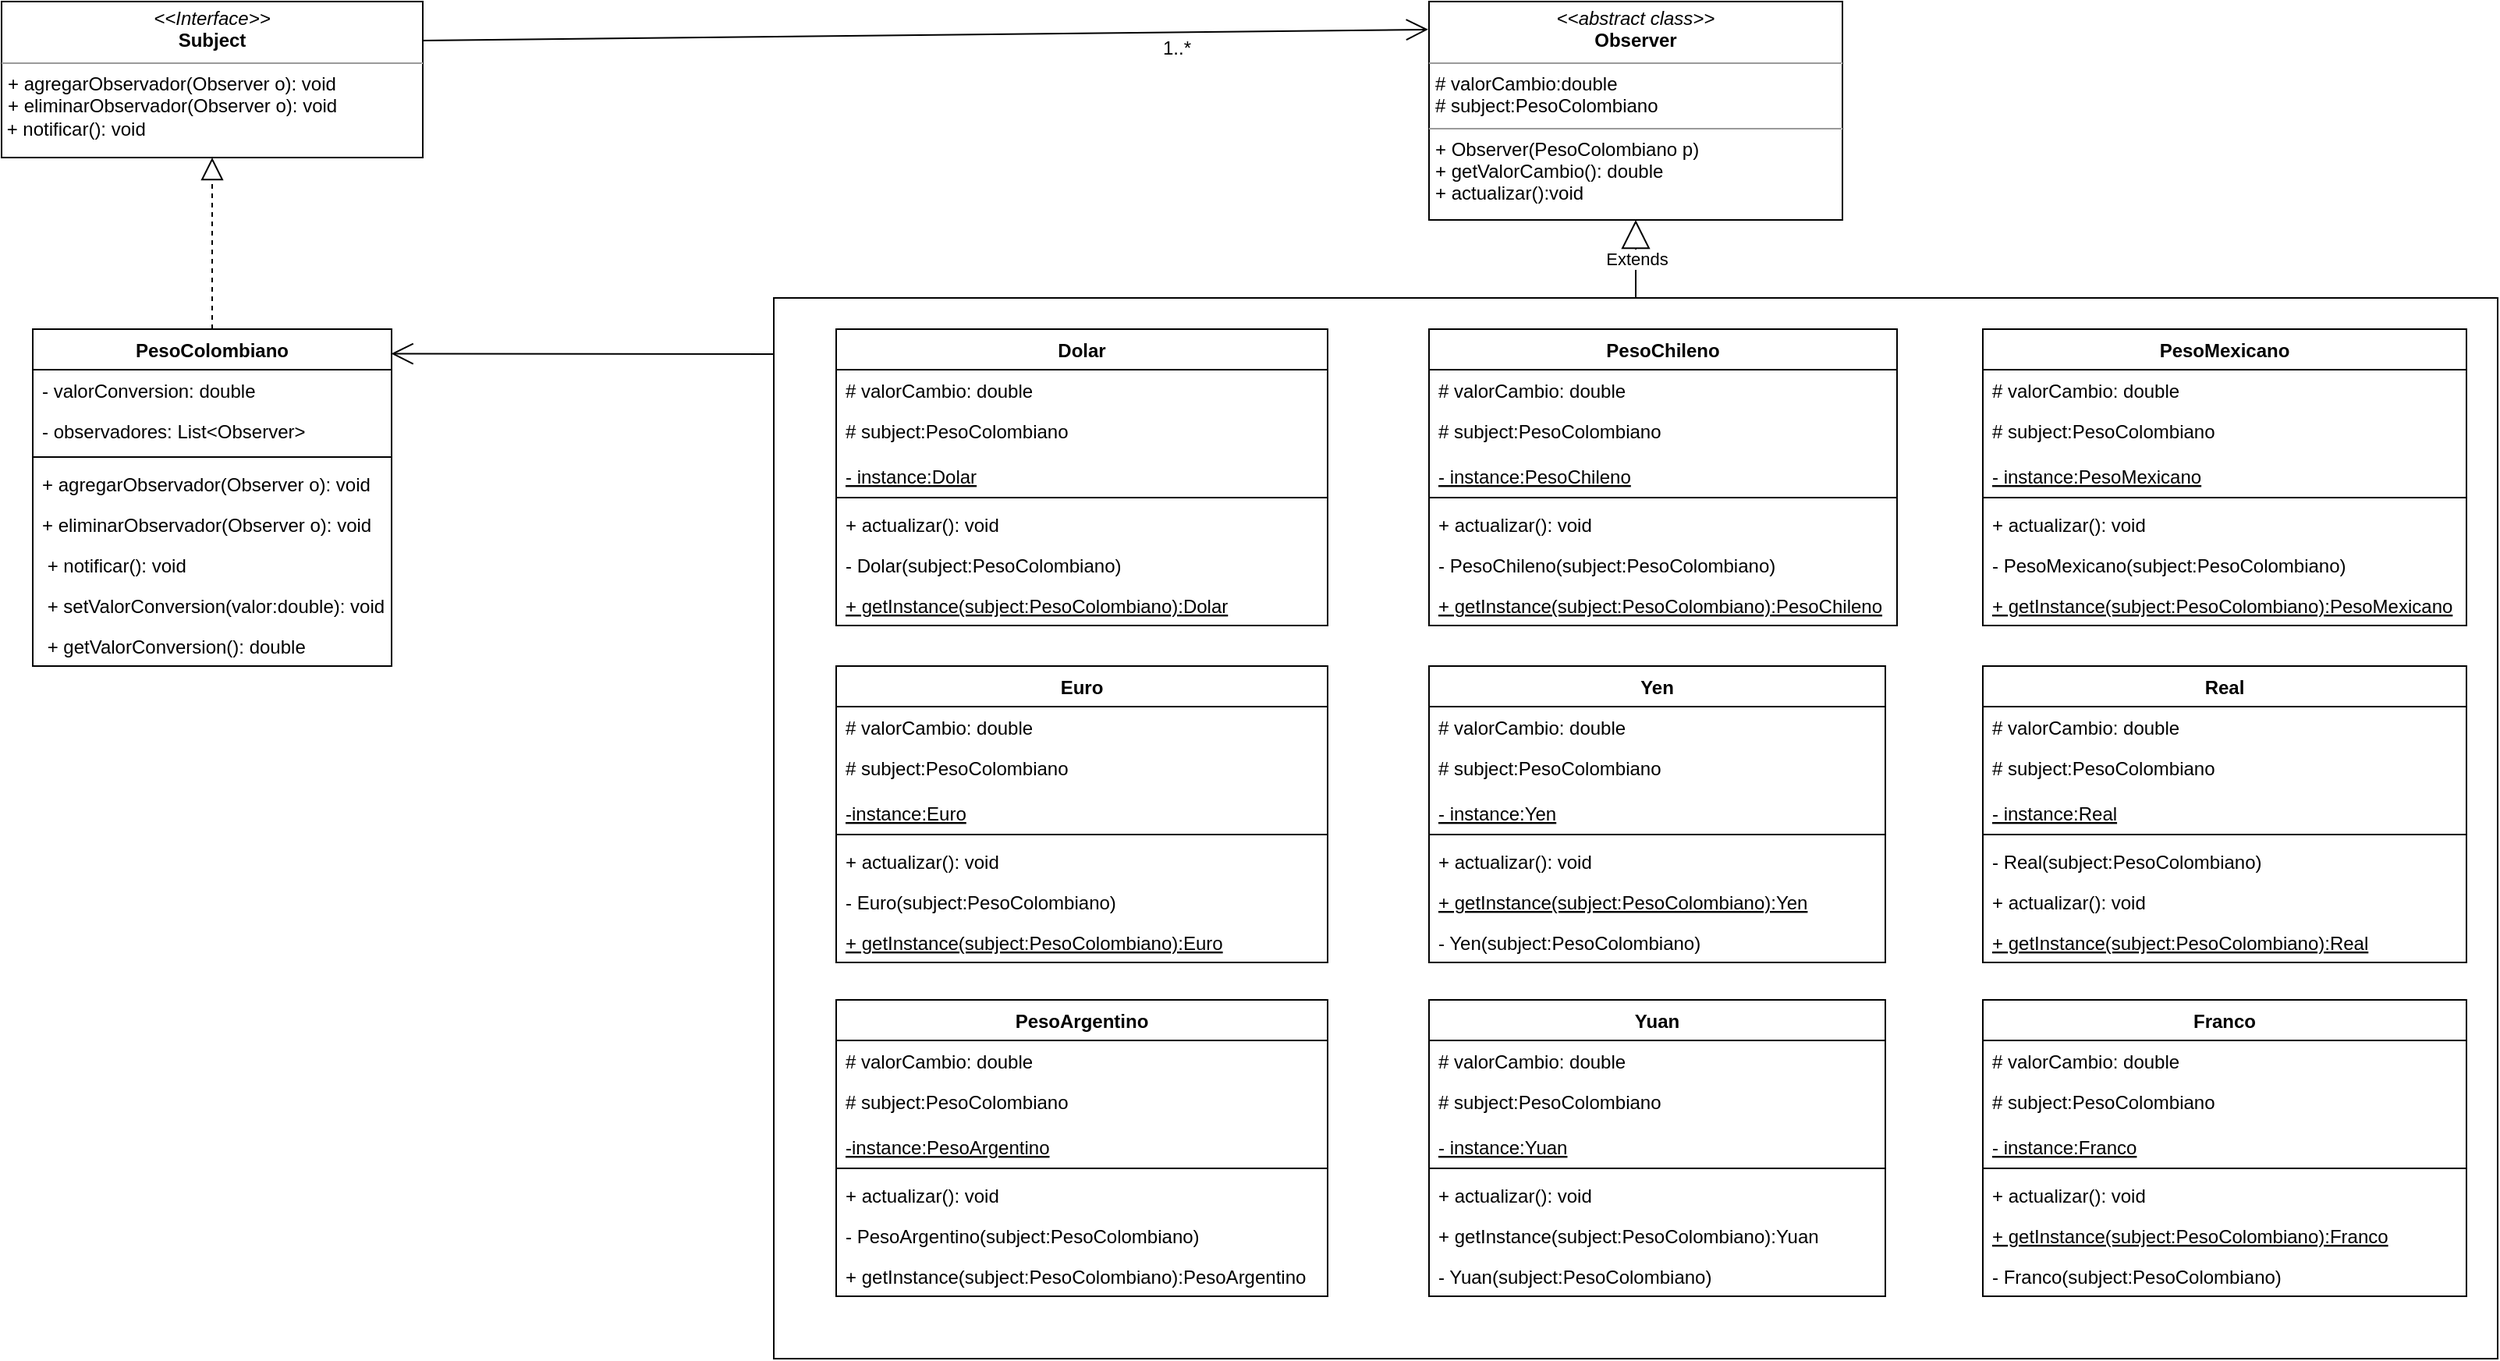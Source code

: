 <mxfile version="13.6.2" type="device"><diagram id="axIm2fhjKPU4gUtYQcjT" name="Patrón"><mxGraphModel dx="1240" dy="706" grid="1" gridSize="10" guides="1" tooltips="1" connect="1" arrows="1" fold="1" page="1" pageScale="1" pageWidth="1920" pageHeight="1200" math="0" shadow="0"><root><mxCell id="0"/><mxCell id="1" parent="0"/><mxCell id="aI1DbJLq6K8U5gjsbc4e-71" value="" style="rounded=0;whiteSpace=wrap;html=1;fontStyle=1" vertex="1" parent="1"><mxGeometry x="685" y="210" width="1105" height="680" as="geometry"/></mxCell><mxCell id="aI1DbJLq6K8U5gjsbc4e-46" value="&lt;p style=&quot;margin: 0px ; margin-top: 4px ; text-align: center&quot;&gt;&lt;i&gt;&amp;lt;&amp;lt;Interface&amp;gt;&amp;gt;&lt;/i&gt;&lt;br&gt;&lt;b&gt;Subject&lt;/b&gt;&lt;/p&gt;&lt;hr size=&quot;1&quot;&gt;&lt;p style=&quot;margin: 0px ; margin-left: 4px&quot;&gt;+ agregarObservador(Observer o): void&lt;br&gt;+ eliminarObservador(Observer o): void&lt;/p&gt;&amp;nbsp;+ notificar(): void" style="verticalAlign=top;align=left;overflow=fill;fontSize=12;fontFamily=Helvetica;html=1;" vertex="1" parent="1"><mxGeometry x="190" y="20" width="270" height="100" as="geometry"/></mxCell><mxCell id="aI1DbJLq6K8U5gjsbc4e-52" value="&lt;p style=&quot;margin: 4px 0px 0px ; text-align: center&quot;&gt;&lt;i&gt;&amp;lt;&amp;lt;abstract class&amp;gt;&amp;gt;&lt;/i&gt;&lt;br&gt;&lt;b&gt;Observer&lt;/b&gt;&lt;/p&gt;&lt;hr size=&quot;1&quot;&gt;&lt;p style=&quot;margin: 0px 0px 0px 4px&quot;&gt;&lt;span&gt;# valorCambio:double&lt;/span&gt;&lt;/p&gt;&lt;p style=&quot;margin: 0px 0px 0px 4px&quot;&gt;# subject:PesoColombiano&lt;/p&gt;&lt;hr size=&quot;1&quot;&gt;&lt;p style=&quot;margin: 0px 0px 0px 4px&quot;&gt;+ Observer(PesoColombiano p)&lt;br&gt;+ getValorCambio(): double&lt;/p&gt;&lt;p style=&quot;margin: 0px 0px 0px 4px&quot;&gt;+ actualizar():void&lt;/p&gt;" style="verticalAlign=top;align=left;overflow=fill;fontSize=12;fontFamily=Helvetica;html=1;" vertex="1" parent="1"><mxGeometry x="1105" y="20" width="265" height="140" as="geometry"/></mxCell><mxCell id="aI1DbJLq6K8U5gjsbc4e-69" value="" style="endArrow=block;dashed=1;endFill=0;endSize=12;html=1;exitX=0.5;exitY=0;exitDx=0;exitDy=0;entryX=0.5;entryY=1;entryDx=0;entryDy=0;" edge="1" parent="1" source="aI1DbJLq6K8U5gjsbc4e-58" target="aI1DbJLq6K8U5gjsbc4e-46"><mxGeometry width="160" relative="1" as="geometry"><mxPoint x="680" y="350" as="sourcePoint"/><mxPoint x="840" y="350" as="targetPoint"/></mxGeometry></mxCell><mxCell id="aI1DbJLq6K8U5gjsbc4e-6" value="Dolar" style="swimlane;fontStyle=1;align=center;verticalAlign=top;childLayout=stackLayout;horizontal=1;startSize=26;horizontalStack=0;resizeParent=1;resizeParentMax=0;resizeLast=0;collapsible=1;marginBottom=0;" vertex="1" parent="1"><mxGeometry x="725" y="230" width="315" height="190" as="geometry"/></mxCell><mxCell id="aI1DbJLq6K8U5gjsbc4e-7" value="# valorCambio: double" style="text;strokeColor=none;fillColor=none;align=left;verticalAlign=top;spacingLeft=4;spacingRight=4;overflow=hidden;rotatable=0;points=[[0,0.5],[1,0.5]];portConstraint=eastwest;" vertex="1" parent="aI1DbJLq6K8U5gjsbc4e-6"><mxGeometry y="26" width="315" height="26" as="geometry"/></mxCell><mxCell id="lailUHo5w-ZdDxg9Yucf-12" value="# subject:PesoColombiano" style="text;strokeColor=none;fillColor=none;align=left;verticalAlign=top;spacingLeft=4;spacingRight=4;overflow=hidden;rotatable=0;points=[[0,0.5],[1,0.5]];portConstraint=eastwest;" vertex="1" parent="aI1DbJLq6K8U5gjsbc4e-6"><mxGeometry y="52" width="315" height="26" as="geometry"/></mxCell><mxCell id="aI1DbJLq6K8U5gjsbc4e-76" value="- instance:Dolar" style="text;align=left;verticalAlign=bottom;spacingLeft=4;spacingRight=4;overflow=hidden;rotatable=0;points=[[0,0.5],[1,0.5]];portConstraint=eastwest;fontStyle=4;" vertex="1" parent="aI1DbJLq6K8U5gjsbc4e-6"><mxGeometry y="78" width="315" height="26" as="geometry"/></mxCell><mxCell id="aI1DbJLq6K8U5gjsbc4e-8" value="" style="line;strokeWidth=1;fillColor=none;align=left;verticalAlign=middle;spacingTop=-1;spacingLeft=3;spacingRight=3;rotatable=0;labelPosition=right;points=[];portConstraint=eastwest;" vertex="1" parent="aI1DbJLq6K8U5gjsbc4e-6"><mxGeometry y="104" width="315" height="8" as="geometry"/></mxCell><mxCell id="lailUHo5w-ZdDxg9Yucf-3" value="+ actualizar(): void" style="text;strokeColor=none;fillColor=none;align=left;verticalAlign=top;spacingLeft=4;spacingRight=4;overflow=hidden;rotatable=0;points=[[0,0.5],[1,0.5]];portConstraint=eastwest;" vertex="1" parent="aI1DbJLq6K8U5gjsbc4e-6"><mxGeometry y="112" width="315" height="26" as="geometry"/></mxCell><mxCell id="lailUHo5w-ZdDxg9Yucf-5" value="- Dolar(subject:PesoColombiano)" style="text;strokeColor=none;fillColor=none;align=left;verticalAlign=top;spacingLeft=4;spacingRight=4;overflow=hidden;rotatable=0;points=[[0,0.5],[1,0.5]];portConstraint=eastwest;" vertex="1" parent="aI1DbJLq6K8U5gjsbc4e-6"><mxGeometry y="138" width="315" height="26" as="geometry"/></mxCell><mxCell id="lailUHo5w-ZdDxg9Yucf-4" value="+ getInstance(subject:PesoColombiano):Dolar" style="text;strokeColor=none;fillColor=none;align=left;verticalAlign=top;spacingLeft=4;spacingRight=4;overflow=hidden;rotatable=0;points=[[0,0.5],[1,0.5]];portConstraint=eastwest;fontStyle=4" vertex="1" parent="aI1DbJLq6K8U5gjsbc4e-6"><mxGeometry y="164" width="315" height="26" as="geometry"/></mxCell><mxCell id="aI1DbJLq6K8U5gjsbc4e-73" value="" style="endArrow=open;endFill=1;endSize=12;html=1;entryX=0.999;entryY=0.073;entryDx=0;entryDy=0;entryPerimeter=0;exitX=0;exitY=0.053;exitDx=0;exitDy=0;exitPerimeter=0;" edge="1" parent="1" source="aI1DbJLq6K8U5gjsbc4e-71" target="aI1DbJLq6K8U5gjsbc4e-58"><mxGeometry width="160" relative="1" as="geometry"><mxPoint x="710" y="340" as="sourcePoint"/><mxPoint x="870" y="340" as="targetPoint"/></mxGeometry></mxCell><mxCell id="aI1DbJLq6K8U5gjsbc4e-74" value="" style="endArrow=open;endFill=1;endSize=12;html=1;entryX=-0.002;entryY=0.128;entryDx=0;entryDy=0;entryPerimeter=0;exitX=1;exitY=0.25;exitDx=0;exitDy=0;" edge="1" parent="1" source="aI1DbJLq6K8U5gjsbc4e-46" target="aI1DbJLq6K8U5gjsbc4e-52"><mxGeometry width="160" relative="1" as="geometry"><mxPoint x="693.38" y="263.65" as="sourcePoint"/><mxPoint x="449.77" y="261.972" as="targetPoint"/></mxGeometry></mxCell><mxCell id="aI1DbJLq6K8U5gjsbc4e-75" value="1..*" style="text;html=1;align=center;verticalAlign=middle;resizable=0;points=[];autosize=1;" vertex="1" parent="1"><mxGeometry x="927.5" y="40" width="30" height="20" as="geometry"/></mxCell><mxCell id="aI1DbJLq6K8U5gjsbc4e-58" value="PesoColombiano" style="swimlane;fontStyle=1;align=center;verticalAlign=top;childLayout=stackLayout;horizontal=1;startSize=26;horizontalStack=0;resizeParent=1;resizeParentMax=0;resizeLast=0;collapsible=1;marginBottom=0;" vertex="1" parent="1"><mxGeometry x="210" y="230" width="230" height="216" as="geometry"/></mxCell><mxCell id="aI1DbJLq6K8U5gjsbc4e-59" value="- valorConversion: double" style="text;strokeColor=none;fillColor=none;align=left;verticalAlign=top;spacingLeft=4;spacingRight=4;overflow=hidden;rotatable=0;points=[[0,0.5],[1,0.5]];portConstraint=eastwest;" vertex="1" parent="aI1DbJLq6K8U5gjsbc4e-58"><mxGeometry y="26" width="230" height="26" as="geometry"/></mxCell><mxCell id="aI1DbJLq6K8U5gjsbc4e-70" value="- observadores: List&lt;Observer&gt;" style="text;strokeColor=none;fillColor=none;align=left;verticalAlign=top;spacingLeft=4;spacingRight=4;overflow=hidden;rotatable=0;points=[[0,0.5],[1,0.5]];portConstraint=eastwest;" vertex="1" parent="aI1DbJLq6K8U5gjsbc4e-58"><mxGeometry y="52" width="230" height="26" as="geometry"/></mxCell><mxCell id="aI1DbJLq6K8U5gjsbc4e-60" value="" style="line;strokeWidth=1;fillColor=none;align=left;verticalAlign=middle;spacingTop=-1;spacingLeft=3;spacingRight=3;rotatable=0;labelPosition=right;points=[];portConstraint=eastwest;" vertex="1" parent="aI1DbJLq6K8U5gjsbc4e-58"><mxGeometry y="78" width="230" height="8" as="geometry"/></mxCell><mxCell id="aI1DbJLq6K8U5gjsbc4e-61" value="+ agregarObservador(Observer o): void" style="text;strokeColor=none;fillColor=none;align=left;verticalAlign=top;spacingLeft=4;spacingRight=4;overflow=hidden;rotatable=0;points=[[0,0.5],[1,0.5]];portConstraint=eastwest;" vertex="1" parent="aI1DbJLq6K8U5gjsbc4e-58"><mxGeometry y="86" width="230" height="26" as="geometry"/></mxCell><mxCell id="aI1DbJLq6K8U5gjsbc4e-62" value="+ eliminarObservador(Observer o): void&#10;" style="text;strokeColor=none;fillColor=none;align=left;verticalAlign=top;spacingLeft=4;spacingRight=4;overflow=hidden;rotatable=0;points=[[0,0.5],[1,0.5]];portConstraint=eastwest;" vertex="1" parent="aI1DbJLq6K8U5gjsbc4e-58"><mxGeometry y="112" width="230" height="26" as="geometry"/></mxCell><mxCell id="aI1DbJLq6K8U5gjsbc4e-63" value=" + notificar(): void" style="text;strokeColor=none;fillColor=none;align=left;verticalAlign=top;spacingLeft=4;spacingRight=4;overflow=hidden;rotatable=0;points=[[0,0.5],[1,0.5]];portConstraint=eastwest;" vertex="1" parent="aI1DbJLq6K8U5gjsbc4e-58"><mxGeometry y="138" width="230" height="26" as="geometry"/></mxCell><mxCell id="aI1DbJLq6K8U5gjsbc4e-86" value=" + setValorConversion(valor:double): void" style="text;strokeColor=none;fillColor=none;align=left;verticalAlign=top;spacingLeft=4;spacingRight=4;overflow=hidden;rotatable=0;points=[[0,0.5],[1,0.5]];portConstraint=eastwest;" vertex="1" parent="aI1DbJLq6K8U5gjsbc4e-58"><mxGeometry y="164" width="230" height="26" as="geometry"/></mxCell><mxCell id="aI1DbJLq6K8U5gjsbc4e-85" value=" + getValorConversion(): double" style="text;strokeColor=none;fillColor=none;align=left;verticalAlign=top;spacingLeft=4;spacingRight=4;overflow=hidden;rotatable=0;points=[[0,0.5],[1,0.5]];portConstraint=eastwest;" vertex="1" parent="aI1DbJLq6K8U5gjsbc4e-58"><mxGeometry y="190" width="230" height="26" as="geometry"/></mxCell><mxCell id="lailUHo5w-ZdDxg9Yucf-2" value="Extends" style="endArrow=block;endSize=16;endFill=0;html=1;entryX=0.5;entryY=1;entryDx=0;entryDy=0;exitX=0.5;exitY=0;exitDx=0;exitDy=0;" edge="1" parent="1" source="aI1DbJLq6K8U5gjsbc4e-71" target="aI1DbJLq6K8U5gjsbc4e-52"><mxGeometry width="160" relative="1" as="geometry"><mxPoint x="970" y="300" as="sourcePoint"/><mxPoint x="1130" y="300" as="targetPoint"/></mxGeometry></mxCell><mxCell id="aI1DbJLq6K8U5gjsbc4e-14" value="PesoArgentino" style="swimlane;fontStyle=1;align=center;verticalAlign=top;childLayout=stackLayout;horizontal=1;startSize=26;horizontalStack=0;resizeParent=1;resizeParentMax=0;resizeLast=0;collapsible=1;marginBottom=0;" vertex="1" parent="1"><mxGeometry x="725" y="660" width="315" height="190" as="geometry"/></mxCell><mxCell id="aI1DbJLq6K8U5gjsbc4e-15" value="# valorCambio: double" style="text;strokeColor=none;fillColor=none;align=left;verticalAlign=top;spacingLeft=4;spacingRight=4;overflow=hidden;rotatable=0;points=[[0,0.5],[1,0.5]];portConstraint=eastwest;" vertex="1" parent="aI1DbJLq6K8U5gjsbc4e-14"><mxGeometry y="26" width="315" height="26" as="geometry"/></mxCell><mxCell id="aI1DbJLq6K8U5gjsbc4e-82" value="# subject:PesoColombiano" style="text;strokeColor=none;fillColor=none;align=left;verticalAlign=top;spacingLeft=4;spacingRight=4;overflow=hidden;rotatable=0;points=[[0,0.5],[1,0.5]];portConstraint=eastwest;" vertex="1" parent="aI1DbJLq6K8U5gjsbc4e-14"><mxGeometry y="52" width="315" height="26" as="geometry"/></mxCell><mxCell id="lailUHo5w-ZdDxg9Yucf-14" value="-instance:PesoArgentino" style="text;strokeColor=none;fillColor=none;align=left;verticalAlign=bottom;spacingLeft=4;spacingRight=4;overflow=hidden;rotatable=0;points=[[0,0.5],[1,0.5]];portConstraint=eastwest;fontStyle=4" vertex="1" parent="aI1DbJLq6K8U5gjsbc4e-14"><mxGeometry y="78" width="315" height="26" as="geometry"/></mxCell><mxCell id="aI1DbJLq6K8U5gjsbc4e-16" value="" style="line;strokeWidth=1;fillColor=none;align=left;verticalAlign=middle;spacingTop=-1;spacingLeft=3;spacingRight=3;rotatable=0;labelPosition=right;points=[];portConstraint=eastwest;" vertex="1" parent="aI1DbJLq6K8U5gjsbc4e-14"><mxGeometry y="104" width="315" height="8" as="geometry"/></mxCell><mxCell id="lailUHo5w-ZdDxg9Yucf-8" value="+ actualizar(): void" style="text;strokeColor=none;fillColor=none;align=left;verticalAlign=top;spacingLeft=4;spacingRight=4;overflow=hidden;rotatable=0;points=[[0,0.5],[1,0.5]];portConstraint=eastwest;" vertex="1" parent="aI1DbJLq6K8U5gjsbc4e-14"><mxGeometry y="112" width="315" height="26" as="geometry"/></mxCell><mxCell id="lailUHo5w-ZdDxg9Yucf-9" value="- PesoArgentino(subject:PesoColombiano)" style="text;strokeColor=none;fillColor=none;align=left;verticalAlign=top;spacingLeft=4;spacingRight=4;overflow=hidden;rotatable=0;points=[[0,0.5],[1,0.5]];portConstraint=eastwest;" vertex="1" parent="aI1DbJLq6K8U5gjsbc4e-14"><mxGeometry y="138" width="315" height="26" as="geometry"/></mxCell><mxCell id="aI1DbJLq6K8U5gjsbc4e-41" value="+ getInstance(subject:PesoColombiano):PesoArgentino" style="text;strokeColor=none;fillColor=none;align=left;verticalAlign=top;spacingLeft=4;spacingRight=4;overflow=hidden;rotatable=0;points=[[0,0.5],[1,0.5]];portConstraint=eastwest;" vertex="1" parent="aI1DbJLq6K8U5gjsbc4e-14"><mxGeometry y="164" width="315" height="26" as="geometry"/></mxCell><mxCell id="aI1DbJLq6K8U5gjsbc4e-10" value="Euro" style="swimlane;fontStyle=1;align=center;verticalAlign=top;childLayout=stackLayout;horizontal=1;startSize=26;horizontalStack=0;resizeParent=1;resizeParentMax=0;resizeLast=0;collapsible=1;marginBottom=0;" vertex="1" parent="1"><mxGeometry x="725" y="446" width="315" height="190" as="geometry"/></mxCell><mxCell id="aI1DbJLq6K8U5gjsbc4e-11" value="# valorCambio: double" style="text;strokeColor=none;fillColor=none;align=left;verticalAlign=top;spacingLeft=4;spacingRight=4;overflow=hidden;rotatable=0;points=[[0,0.5],[1,0.5]];portConstraint=eastwest;" vertex="1" parent="aI1DbJLq6K8U5gjsbc4e-10"><mxGeometry y="26" width="315" height="26" as="geometry"/></mxCell><mxCell id="lailUHo5w-ZdDxg9Yucf-13" value="# subject:PesoColombiano" style="text;strokeColor=none;fillColor=none;align=left;verticalAlign=top;spacingLeft=4;spacingRight=4;overflow=hidden;rotatable=0;points=[[0,0.5],[1,0.5]];portConstraint=eastwest;" vertex="1" parent="aI1DbJLq6K8U5gjsbc4e-10"><mxGeometry y="52" width="315" height="26" as="geometry"/></mxCell><mxCell id="aI1DbJLq6K8U5gjsbc4e-81" value="-instance:Euro" style="text;strokeColor=none;fillColor=none;align=left;verticalAlign=bottom;spacingLeft=4;spacingRight=4;overflow=hidden;rotatable=0;points=[[0,0.5],[1,0.5]];portConstraint=eastwest;fontStyle=4" vertex="1" parent="aI1DbJLq6K8U5gjsbc4e-10"><mxGeometry y="78" width="315" height="26" as="geometry"/></mxCell><mxCell id="aI1DbJLq6K8U5gjsbc4e-12" value="" style="line;strokeWidth=1;fillColor=none;align=left;verticalAlign=middle;spacingTop=-1;spacingLeft=3;spacingRight=3;rotatable=0;labelPosition=right;points=[];portConstraint=eastwest;" vertex="1" parent="aI1DbJLq6K8U5gjsbc4e-10"><mxGeometry y="104" width="315" height="8" as="geometry"/></mxCell><mxCell id="lailUHo5w-ZdDxg9Yucf-6" value="+ actualizar(): void" style="text;strokeColor=none;fillColor=none;align=left;verticalAlign=top;spacingLeft=4;spacingRight=4;overflow=hidden;rotatable=0;points=[[0,0.5],[1,0.5]];portConstraint=eastwest;" vertex="1" parent="aI1DbJLq6K8U5gjsbc4e-10"><mxGeometry y="112" width="315" height="26" as="geometry"/></mxCell><mxCell id="lailUHo5w-ZdDxg9Yucf-7" value="- Euro(subject:PesoColombiano)" style="text;strokeColor=none;fillColor=none;align=left;verticalAlign=top;spacingLeft=4;spacingRight=4;overflow=hidden;rotatable=0;points=[[0,0.5],[1,0.5]];portConstraint=eastwest;" vertex="1" parent="aI1DbJLq6K8U5gjsbc4e-10"><mxGeometry y="138" width="315" height="26" as="geometry"/></mxCell><mxCell id="aI1DbJLq6K8U5gjsbc4e-13" value="+ getInstance(subject:PesoColombiano):Euro" style="text;strokeColor=none;fillColor=none;align=left;verticalAlign=middle;spacingLeft=4;spacingRight=4;overflow=hidden;rotatable=0;points=[[0,0.5],[1,0.5]];portConstraint=eastwest;fontStyle=4" vertex="1" parent="aI1DbJLq6K8U5gjsbc4e-10"><mxGeometry y="164" width="315" height="26" as="geometry"/></mxCell><mxCell id="aI1DbJLq6K8U5gjsbc4e-18" value="PesoChileno" style="swimlane;fontStyle=1;align=center;verticalAlign=top;childLayout=stackLayout;horizontal=1;startSize=26;horizontalStack=0;resizeParent=1;resizeParentMax=0;resizeLast=0;collapsible=1;marginBottom=0;" vertex="1" parent="1"><mxGeometry x="1105" y="230" width="300" height="190" as="geometry"/></mxCell><mxCell id="aI1DbJLq6K8U5gjsbc4e-19" value="# valorCambio: double" style="text;strokeColor=none;fillColor=none;align=left;verticalAlign=top;spacingLeft=4;spacingRight=4;overflow=hidden;rotatable=0;points=[[0,0.5],[1,0.5]];portConstraint=eastwest;" vertex="1" parent="aI1DbJLq6K8U5gjsbc4e-18"><mxGeometry y="26" width="300" height="26" as="geometry"/></mxCell><mxCell id="aI1DbJLq6K8U5gjsbc4e-77" value="# subject:PesoColombiano" style="text;strokeColor=none;fillColor=none;align=left;verticalAlign=top;spacingLeft=4;spacingRight=4;overflow=hidden;rotatable=0;points=[[0,0.5],[1,0.5]];portConstraint=eastwest;" vertex="1" parent="aI1DbJLq6K8U5gjsbc4e-18"><mxGeometry y="52" width="300" height="26" as="geometry"/></mxCell><mxCell id="lailUHo5w-ZdDxg9Yucf-21" value="- instance:PesoChileno" style="text;align=left;verticalAlign=bottom;spacingLeft=4;spacingRight=4;overflow=hidden;rotatable=0;points=[[0,0.5],[1,0.5]];portConstraint=eastwest;fontStyle=4;" vertex="1" parent="aI1DbJLq6K8U5gjsbc4e-18"><mxGeometry y="78" width="300" height="26" as="geometry"/></mxCell><mxCell id="aI1DbJLq6K8U5gjsbc4e-20" value="" style="line;strokeWidth=1;fillColor=none;align=left;verticalAlign=middle;spacingTop=-1;spacingLeft=3;spacingRight=3;rotatable=0;labelPosition=right;points=[];portConstraint=eastwest;" vertex="1" parent="aI1DbJLq6K8U5gjsbc4e-18"><mxGeometry y="104" width="300" height="8" as="geometry"/></mxCell><mxCell id="aI1DbJLq6K8U5gjsbc4e-21" value="+ actualizar(): void" style="text;strokeColor=none;fillColor=none;align=left;verticalAlign=top;spacingLeft=4;spacingRight=4;overflow=hidden;rotatable=0;points=[[0,0.5],[1,0.5]];portConstraint=eastwest;" vertex="1" parent="aI1DbJLq6K8U5gjsbc4e-18"><mxGeometry y="112" width="300" height="26" as="geometry"/></mxCell><mxCell id="lailUHo5w-ZdDxg9Yucf-18" value="- PesoChileno(subject:PesoColombiano)" style="text;strokeColor=none;fillColor=none;align=left;verticalAlign=top;spacingLeft=4;spacingRight=4;overflow=hidden;rotatable=0;points=[[0,0.5],[1,0.5]];portConstraint=eastwest;" vertex="1" parent="aI1DbJLq6K8U5gjsbc4e-18"><mxGeometry y="138" width="300" height="26" as="geometry"/></mxCell><mxCell id="lailUHo5w-ZdDxg9Yucf-17" value="+ getInstance(subject:PesoColombiano):PesoChileno" style="text;strokeColor=none;fillColor=none;align=left;verticalAlign=middle;spacingLeft=4;spacingRight=4;overflow=hidden;rotatable=0;points=[[0,0.5],[1,0.5]];portConstraint=eastwest;fontStyle=4" vertex="1" parent="aI1DbJLq6K8U5gjsbc4e-18"><mxGeometry y="164" width="300" height="26" as="geometry"/></mxCell><mxCell id="aI1DbJLq6K8U5gjsbc4e-22" value="Yen" style="swimlane;fontStyle=1;align=center;verticalAlign=top;childLayout=stackLayout;horizontal=1;startSize=26;horizontalStack=0;resizeParent=1;resizeParentMax=0;resizeLast=0;collapsible=1;marginBottom=0;" vertex="1" parent="1"><mxGeometry x="1105" y="446" width="292.5" height="190" as="geometry"/></mxCell><mxCell id="aI1DbJLq6K8U5gjsbc4e-23" value="# valorCambio: double" style="text;strokeColor=none;fillColor=none;align=left;verticalAlign=top;spacingLeft=4;spacingRight=4;overflow=hidden;rotatable=0;points=[[0,0.5],[1,0.5]];portConstraint=eastwest;" vertex="1" parent="aI1DbJLq6K8U5gjsbc4e-22"><mxGeometry y="26" width="292.5" height="26" as="geometry"/></mxCell><mxCell id="aI1DbJLq6K8U5gjsbc4e-80" value="# subject:PesoColombiano" style="text;strokeColor=none;fillColor=none;align=left;verticalAlign=top;spacingLeft=4;spacingRight=4;overflow=hidden;rotatable=0;points=[[0,0.5],[1,0.5]];portConstraint=eastwest;" vertex="1" parent="aI1DbJLq6K8U5gjsbc4e-22"><mxGeometry y="52" width="292.5" height="26" as="geometry"/></mxCell><mxCell id="lailUHo5w-ZdDxg9Yucf-22" value="- instance:Yen" style="text;align=left;verticalAlign=bottom;spacingLeft=4;spacingRight=4;overflow=hidden;rotatable=0;points=[[0,0.5],[1,0.5]];portConstraint=eastwest;fontStyle=4;" vertex="1" parent="aI1DbJLq6K8U5gjsbc4e-22"><mxGeometry y="78" width="292.5" height="26" as="geometry"/></mxCell><mxCell id="aI1DbJLq6K8U5gjsbc4e-24" value="" style="line;strokeWidth=1;fillColor=none;align=left;verticalAlign=middle;spacingTop=-1;spacingLeft=3;spacingRight=3;rotatable=0;labelPosition=right;points=[];portConstraint=eastwest;" vertex="1" parent="aI1DbJLq6K8U5gjsbc4e-22"><mxGeometry y="104" width="292.5" height="8" as="geometry"/></mxCell><mxCell id="aI1DbJLq6K8U5gjsbc4e-45" value="+ actualizar(): void" style="text;strokeColor=none;fillColor=none;align=left;verticalAlign=top;spacingLeft=4;spacingRight=4;overflow=hidden;rotatable=0;points=[[0,0.5],[1,0.5]];portConstraint=eastwest;" vertex="1" parent="aI1DbJLq6K8U5gjsbc4e-22"><mxGeometry y="112" width="292.5" height="26" as="geometry"/></mxCell><mxCell id="lailUHo5w-ZdDxg9Yucf-20" value="+ getInstance(subject:PesoColombiano):Yen" style="text;strokeColor=none;fillColor=none;align=left;verticalAlign=middle;spacingLeft=4;spacingRight=4;overflow=hidden;rotatable=0;points=[[0,0.5],[1,0.5]];portConstraint=eastwest;fontStyle=4" vertex="1" parent="aI1DbJLq6K8U5gjsbc4e-22"><mxGeometry y="138" width="292.5" height="26" as="geometry"/></mxCell><mxCell id="lailUHo5w-ZdDxg9Yucf-19" value="- Yen(subject:PesoColombiano)" style="text;strokeColor=none;fillColor=none;align=left;verticalAlign=top;spacingLeft=4;spacingRight=4;overflow=hidden;rotatable=0;points=[[0,0.5],[1,0.5]];portConstraint=eastwest;" vertex="1" parent="aI1DbJLq6K8U5gjsbc4e-22"><mxGeometry y="164" width="292.5" height="26" as="geometry"/></mxCell><mxCell id="aI1DbJLq6K8U5gjsbc4e-26" value="Yuan" style="swimlane;fontStyle=1;align=center;verticalAlign=top;childLayout=stackLayout;horizontal=1;startSize=26;horizontalStack=0;resizeParent=1;resizeParentMax=0;resizeLast=0;collapsible=1;marginBottom=0;" vertex="1" parent="1"><mxGeometry x="1105" y="660" width="292.5" height="190" as="geometry"/></mxCell><mxCell id="aI1DbJLq6K8U5gjsbc4e-27" value="# valorCambio: double" style="text;strokeColor=none;fillColor=none;align=left;verticalAlign=top;spacingLeft=4;spacingRight=4;overflow=hidden;rotatable=0;points=[[0,0.5],[1,0.5]];portConstraint=eastwest;" vertex="1" parent="aI1DbJLq6K8U5gjsbc4e-26"><mxGeometry y="26" width="292.5" height="26" as="geometry"/></mxCell><mxCell id="aI1DbJLq6K8U5gjsbc4e-83" value="# subject:PesoColombiano" style="text;strokeColor=none;fillColor=none;align=left;verticalAlign=top;spacingLeft=4;spacingRight=4;overflow=hidden;rotatable=0;points=[[0,0.5],[1,0.5]];portConstraint=eastwest;" vertex="1" parent="aI1DbJLq6K8U5gjsbc4e-26"><mxGeometry y="52" width="292.5" height="26" as="geometry"/></mxCell><mxCell id="lailUHo5w-ZdDxg9Yucf-23" value="- instance:Yuan" style="text;align=left;verticalAlign=bottom;spacingLeft=4;spacingRight=4;overflow=hidden;rotatable=0;points=[[0,0.5],[1,0.5]];portConstraint=eastwest;fontStyle=4;" vertex="1" parent="aI1DbJLq6K8U5gjsbc4e-26"><mxGeometry y="78" width="292.5" height="26" as="geometry"/></mxCell><mxCell id="aI1DbJLq6K8U5gjsbc4e-28" value="" style="line;strokeWidth=1;fillColor=none;align=left;verticalAlign=middle;spacingTop=-1;spacingLeft=3;spacingRight=3;rotatable=0;labelPosition=right;points=[];portConstraint=eastwest;" vertex="1" parent="aI1DbJLq6K8U5gjsbc4e-26"><mxGeometry y="104" width="292.5" height="8" as="geometry"/></mxCell><mxCell id="lailUHo5w-ZdDxg9Yucf-10" value="+ actualizar(): void" style="text;strokeColor=none;fillColor=none;align=left;verticalAlign=top;spacingLeft=4;spacingRight=4;overflow=hidden;rotatable=0;points=[[0,0.5],[1,0.5]];portConstraint=eastwest;" vertex="1" parent="aI1DbJLq6K8U5gjsbc4e-26"><mxGeometry y="112" width="292.5" height="26" as="geometry"/></mxCell><mxCell id="aI1DbJLq6K8U5gjsbc4e-29" value="+ getInstance(subject:PesoColombiano):Yuan" style="text;strokeColor=none;fillColor=none;align=left;verticalAlign=top;spacingLeft=4;spacingRight=4;overflow=hidden;rotatable=0;points=[[0,0.5],[1,0.5]];portConstraint=eastwest;" vertex="1" parent="aI1DbJLq6K8U5gjsbc4e-26"><mxGeometry y="138" width="292.5" height="26" as="geometry"/></mxCell><mxCell id="lailUHo5w-ZdDxg9Yucf-11" value="- Yuan(subject:PesoColombiano)" style="text;strokeColor=none;fillColor=none;align=left;verticalAlign=top;spacingLeft=4;spacingRight=4;overflow=hidden;rotatable=0;points=[[0,0.5],[1,0.5]];portConstraint=eastwest;" vertex="1" parent="aI1DbJLq6K8U5gjsbc4e-26"><mxGeometry y="164" width="292.5" height="26" as="geometry"/></mxCell><mxCell id="aI1DbJLq6K8U5gjsbc4e-30" value="PesoMexicano" style="swimlane;fontStyle=1;align=center;verticalAlign=top;childLayout=stackLayout;horizontal=1;startSize=26;horizontalStack=0;resizeParent=1;resizeParentMax=0;resizeLast=0;collapsible=1;marginBottom=0;" vertex="1" parent="1"><mxGeometry x="1460" y="230" width="310" height="190" as="geometry"/></mxCell><mxCell id="aI1DbJLq6K8U5gjsbc4e-31" value="# valorCambio: double" style="text;strokeColor=none;fillColor=none;align=left;verticalAlign=top;spacingLeft=4;spacingRight=4;overflow=hidden;rotatable=0;points=[[0,0.5],[1,0.5]];portConstraint=eastwest;" vertex="1" parent="aI1DbJLq6K8U5gjsbc4e-30"><mxGeometry y="26" width="310" height="26" as="geometry"/></mxCell><mxCell id="aI1DbJLq6K8U5gjsbc4e-78" value="# subject:PesoColombiano" style="text;strokeColor=none;fillColor=none;align=left;verticalAlign=top;spacingLeft=4;spacingRight=4;overflow=hidden;rotatable=0;points=[[0,0.5],[1,0.5]];portConstraint=eastwest;" vertex="1" parent="aI1DbJLq6K8U5gjsbc4e-30"><mxGeometry y="52" width="310" height="26" as="geometry"/></mxCell><mxCell id="lailUHo5w-ZdDxg9Yucf-26" value="- instance:PesoMexicano" style="text;align=left;verticalAlign=bottom;spacingLeft=4;spacingRight=4;overflow=hidden;rotatable=0;points=[[0,0.5],[1,0.5]];portConstraint=eastwest;fontStyle=4;" vertex="1" parent="aI1DbJLq6K8U5gjsbc4e-30"><mxGeometry y="78" width="310" height="26" as="geometry"/></mxCell><mxCell id="aI1DbJLq6K8U5gjsbc4e-32" value="" style="line;strokeWidth=1;fillColor=none;align=left;verticalAlign=middle;spacingTop=-1;spacingLeft=3;spacingRight=3;rotatable=0;labelPosition=right;points=[];portConstraint=eastwest;" vertex="1" parent="aI1DbJLq6K8U5gjsbc4e-30"><mxGeometry y="104" width="310" height="8" as="geometry"/></mxCell><mxCell id="aI1DbJLq6K8U5gjsbc4e-43" value="+ actualizar(): void" style="text;strokeColor=none;fillColor=none;align=left;verticalAlign=top;spacingLeft=4;spacingRight=4;overflow=hidden;rotatable=0;points=[[0,0.5],[1,0.5]];portConstraint=eastwest;" vertex="1" parent="aI1DbJLq6K8U5gjsbc4e-30"><mxGeometry y="112" width="310" height="26" as="geometry"/></mxCell><mxCell id="lailUHo5w-ZdDxg9Yucf-24" value="- PesoMexicano(subject:PesoColombiano)" style="text;strokeColor=none;fillColor=none;align=left;verticalAlign=top;spacingLeft=4;spacingRight=4;overflow=hidden;rotatable=0;points=[[0,0.5],[1,0.5]];portConstraint=eastwest;" vertex="1" parent="aI1DbJLq6K8U5gjsbc4e-30"><mxGeometry y="138" width="310" height="26" as="geometry"/></mxCell><mxCell id="lailUHo5w-ZdDxg9Yucf-25" value="+ getInstance(subject:PesoColombiano):PesoMexicano" style="text;strokeColor=none;fillColor=none;align=left;verticalAlign=middle;spacingLeft=4;spacingRight=4;overflow=hidden;rotatable=0;points=[[0,0.5],[1,0.5]];portConstraint=eastwest;fontStyle=4" vertex="1" parent="aI1DbJLq6K8U5gjsbc4e-30"><mxGeometry y="164" width="310" height="26" as="geometry"/></mxCell><mxCell id="aI1DbJLq6K8U5gjsbc4e-64" value="Franco" style="swimlane;fontStyle=1;align=center;verticalAlign=top;childLayout=stackLayout;horizontal=1;startSize=26;horizontalStack=0;resizeParent=1;resizeParentMax=0;resizeLast=0;collapsible=1;marginBottom=0;" vertex="1" parent="1"><mxGeometry x="1460" y="660" width="310" height="190" as="geometry"/></mxCell><mxCell id="aI1DbJLq6K8U5gjsbc4e-65" value="# valorCambio: double" style="text;strokeColor=none;fillColor=none;align=left;verticalAlign=top;spacingLeft=4;spacingRight=4;overflow=hidden;rotatable=0;points=[[0,0.5],[1,0.5]];portConstraint=eastwest;" vertex="1" parent="aI1DbJLq6K8U5gjsbc4e-64"><mxGeometry y="26" width="310" height="26" as="geometry"/></mxCell><mxCell id="aI1DbJLq6K8U5gjsbc4e-84" value="# subject:PesoColombiano" style="text;strokeColor=none;fillColor=none;align=left;verticalAlign=top;spacingLeft=4;spacingRight=4;overflow=hidden;rotatable=0;points=[[0,0.5],[1,0.5]];portConstraint=eastwest;" vertex="1" parent="aI1DbJLq6K8U5gjsbc4e-64"><mxGeometry y="52" width="310" height="26" as="geometry"/></mxCell><mxCell id="lailUHo5w-ZdDxg9Yucf-31" value="- instance:Franco" style="text;align=left;verticalAlign=bottom;spacingLeft=4;spacingRight=4;overflow=hidden;rotatable=0;points=[[0,0.5],[1,0.5]];portConstraint=eastwest;fontStyle=4;" vertex="1" parent="aI1DbJLq6K8U5gjsbc4e-64"><mxGeometry y="78" width="310" height="26" as="geometry"/></mxCell><mxCell id="aI1DbJLq6K8U5gjsbc4e-66" value="" style="line;strokeWidth=1;fillColor=none;align=left;verticalAlign=middle;spacingTop=-1;spacingLeft=3;spacingRight=3;rotatable=0;labelPosition=right;points=[];portConstraint=eastwest;" vertex="1" parent="aI1DbJLq6K8U5gjsbc4e-64"><mxGeometry y="104" width="310" height="8" as="geometry"/></mxCell><mxCell id="aI1DbJLq6K8U5gjsbc4e-67" value="+ actualizar(): void" style="text;strokeColor=none;fillColor=none;align=left;verticalAlign=top;spacingLeft=4;spacingRight=4;overflow=hidden;rotatable=0;points=[[0,0.5],[1,0.5]];portConstraint=eastwest;" vertex="1" parent="aI1DbJLq6K8U5gjsbc4e-64"><mxGeometry y="112" width="310" height="26" as="geometry"/></mxCell><mxCell id="lailUHo5w-ZdDxg9Yucf-33" value="+ getInstance(subject:PesoColombiano):Franco" style="text;strokeColor=none;fillColor=none;align=left;verticalAlign=middle;spacingLeft=4;spacingRight=4;overflow=hidden;rotatable=0;points=[[0,0.5],[1,0.5]];portConstraint=eastwest;fontStyle=4" vertex="1" parent="aI1DbJLq6K8U5gjsbc4e-64"><mxGeometry y="138" width="310" height="26" as="geometry"/></mxCell><mxCell id="lailUHo5w-ZdDxg9Yucf-32" value="- Franco(subject:PesoColombiano)" style="text;strokeColor=none;fillColor=none;align=left;verticalAlign=top;spacingLeft=4;spacingRight=4;overflow=hidden;rotatable=0;points=[[0,0.5],[1,0.5]];portConstraint=eastwest;" vertex="1" parent="aI1DbJLq6K8U5gjsbc4e-64"><mxGeometry y="164" width="310" height="26" as="geometry"/></mxCell><mxCell id="aI1DbJLq6K8U5gjsbc4e-34" value="Real" style="swimlane;fontStyle=1;align=center;verticalAlign=top;childLayout=stackLayout;horizontal=1;startSize=26;horizontalStack=0;resizeParent=1;resizeParentMax=0;resizeLast=0;collapsible=1;marginBottom=0;" vertex="1" parent="1"><mxGeometry x="1460" y="446" width="310" height="190" as="geometry"/></mxCell><mxCell id="aI1DbJLq6K8U5gjsbc4e-35" value="# valorCambio: double" style="text;strokeColor=none;fillColor=none;align=left;verticalAlign=top;spacingLeft=4;spacingRight=4;overflow=hidden;rotatable=0;points=[[0,0.5],[1,0.5]];portConstraint=eastwest;" vertex="1" parent="aI1DbJLq6K8U5gjsbc4e-34"><mxGeometry y="26" width="310" height="26" as="geometry"/></mxCell><mxCell id="aI1DbJLq6K8U5gjsbc4e-79" value="# subject:PesoColombiano" style="text;strokeColor=none;fillColor=none;align=left;verticalAlign=top;spacingLeft=4;spacingRight=4;overflow=hidden;rotatable=0;points=[[0,0.5],[1,0.5]];portConstraint=eastwest;" vertex="1" parent="aI1DbJLq6K8U5gjsbc4e-34"><mxGeometry y="52" width="310" height="26" as="geometry"/></mxCell><mxCell id="lailUHo5w-ZdDxg9Yucf-30" value="- instance:Real" style="text;align=left;verticalAlign=bottom;spacingLeft=4;spacingRight=4;overflow=hidden;rotatable=0;points=[[0,0.5],[1,0.5]];portConstraint=eastwest;fontStyle=4;" vertex="1" parent="aI1DbJLq6K8U5gjsbc4e-34"><mxGeometry y="78" width="310" height="26" as="geometry"/></mxCell><mxCell id="aI1DbJLq6K8U5gjsbc4e-36" value="" style="line;strokeWidth=1;fillColor=none;align=left;verticalAlign=middle;spacingTop=-1;spacingLeft=3;spacingRight=3;rotatable=0;labelPosition=right;points=[];portConstraint=eastwest;" vertex="1" parent="aI1DbJLq6K8U5gjsbc4e-34"><mxGeometry y="104" width="310" height="8" as="geometry"/></mxCell><mxCell id="lailUHo5w-ZdDxg9Yucf-29" value="- Real(subject:PesoColombiano)" style="text;strokeColor=none;fillColor=none;align=left;verticalAlign=top;spacingLeft=4;spacingRight=4;overflow=hidden;rotatable=0;points=[[0,0.5],[1,0.5]];portConstraint=eastwest;" vertex="1" parent="aI1DbJLq6K8U5gjsbc4e-34"><mxGeometry y="112" width="310" height="26" as="geometry"/></mxCell><mxCell id="aI1DbJLq6K8U5gjsbc4e-44" value="+ actualizar(): void" style="text;strokeColor=none;fillColor=none;align=left;verticalAlign=top;spacingLeft=4;spacingRight=4;overflow=hidden;rotatable=0;points=[[0,0.5],[1,0.5]];portConstraint=eastwest;" vertex="1" parent="aI1DbJLq6K8U5gjsbc4e-34"><mxGeometry y="138" width="310" height="26" as="geometry"/></mxCell><mxCell id="lailUHo5w-ZdDxg9Yucf-28" value="+ getInstance(subject:PesoColombiano):Real" style="text;strokeColor=none;fillColor=none;align=left;verticalAlign=middle;spacingLeft=4;spacingRight=4;overflow=hidden;rotatable=0;points=[[0,0.5],[1,0.5]];portConstraint=eastwest;fontStyle=4" vertex="1" parent="aI1DbJLq6K8U5gjsbc4e-34"><mxGeometry y="164" width="310" height="26" as="geometry"/></mxCell></root></mxGraphModel></diagram></mxfile>
